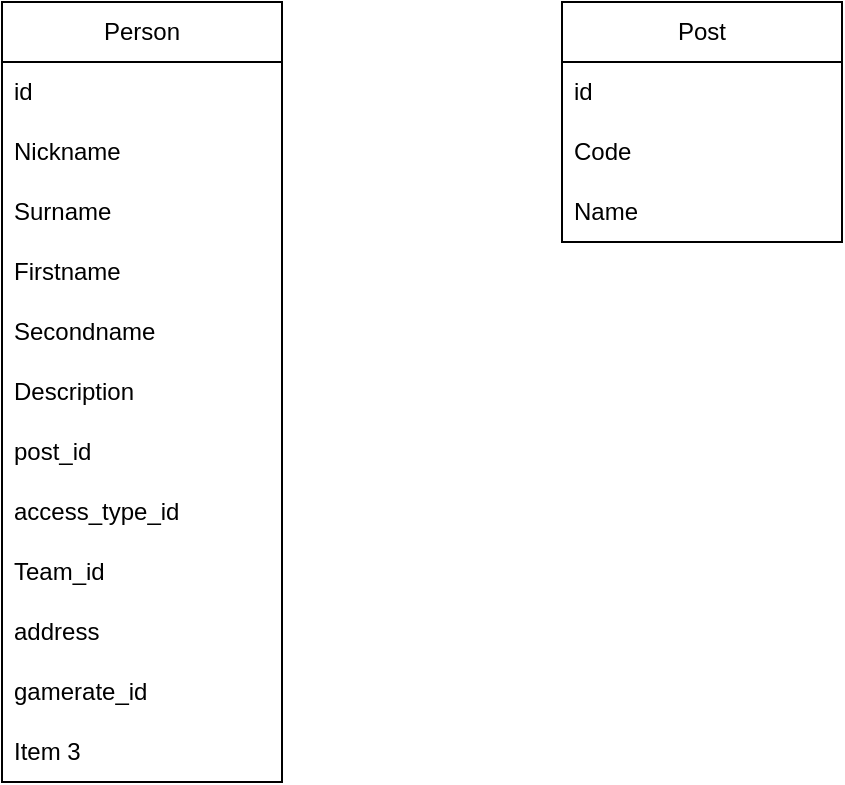 <mxfile version="22.0.8" type="github">
  <diagram name="Страница — 1" id="BH0KUdok1_8wHToIUYDS">
    <mxGraphModel dx="1434" dy="776" grid="1" gridSize="10" guides="1" tooltips="1" connect="1" arrows="1" fold="1" page="1" pageScale="1" pageWidth="827" pageHeight="1169" math="0" shadow="0">
      <root>
        <mxCell id="0" />
        <mxCell id="1" parent="0" />
        <mxCell id="BMj5wqXqnZ3jkg9GxyGE-1" value="Person" style="swimlane;fontStyle=0;childLayout=stackLayout;horizontal=1;startSize=30;horizontalStack=0;resizeParent=1;resizeParentMax=0;resizeLast=0;collapsible=1;marginBottom=0;whiteSpace=wrap;html=1;" vertex="1" parent="1">
          <mxGeometry x="40" y="80" width="140" height="390" as="geometry" />
        </mxCell>
        <mxCell id="BMj5wqXqnZ3jkg9GxyGE-2" value="id" style="text;strokeColor=none;fillColor=none;align=left;verticalAlign=middle;spacingLeft=4;spacingRight=4;overflow=hidden;points=[[0,0.5],[1,0.5]];portConstraint=eastwest;rotatable=0;whiteSpace=wrap;html=1;" vertex="1" parent="BMj5wqXqnZ3jkg9GxyGE-1">
          <mxGeometry y="30" width="140" height="30" as="geometry" />
        </mxCell>
        <mxCell id="BMj5wqXqnZ3jkg9GxyGE-3" value="Nickname" style="text;strokeColor=none;fillColor=none;align=left;verticalAlign=middle;spacingLeft=4;spacingRight=4;overflow=hidden;points=[[0,0.5],[1,0.5]];portConstraint=eastwest;rotatable=0;whiteSpace=wrap;html=1;" vertex="1" parent="BMj5wqXqnZ3jkg9GxyGE-1">
          <mxGeometry y="60" width="140" height="30" as="geometry" />
        </mxCell>
        <mxCell id="BMj5wqXqnZ3jkg9GxyGE-4" value="Surname" style="text;strokeColor=none;fillColor=none;align=left;verticalAlign=middle;spacingLeft=4;spacingRight=4;overflow=hidden;points=[[0,0.5],[1,0.5]];portConstraint=eastwest;rotatable=0;whiteSpace=wrap;html=1;" vertex="1" parent="BMj5wqXqnZ3jkg9GxyGE-1">
          <mxGeometry y="90" width="140" height="30" as="geometry" />
        </mxCell>
        <mxCell id="BMj5wqXqnZ3jkg9GxyGE-6" value="Firstname" style="text;strokeColor=none;fillColor=none;align=left;verticalAlign=middle;spacingLeft=4;spacingRight=4;overflow=hidden;points=[[0,0.5],[1,0.5]];portConstraint=eastwest;rotatable=0;whiteSpace=wrap;html=1;" vertex="1" parent="BMj5wqXqnZ3jkg9GxyGE-1">
          <mxGeometry y="120" width="140" height="30" as="geometry" />
        </mxCell>
        <mxCell id="BMj5wqXqnZ3jkg9GxyGE-7" value="Secondname" style="text;strokeColor=none;fillColor=none;align=left;verticalAlign=middle;spacingLeft=4;spacingRight=4;overflow=hidden;points=[[0,0.5],[1,0.5]];portConstraint=eastwest;rotatable=0;whiteSpace=wrap;html=1;" vertex="1" parent="BMj5wqXqnZ3jkg9GxyGE-1">
          <mxGeometry y="150" width="140" height="30" as="geometry" />
        </mxCell>
        <mxCell id="BMj5wqXqnZ3jkg9GxyGE-11" value="Description" style="text;strokeColor=none;fillColor=none;align=left;verticalAlign=middle;spacingLeft=4;spacingRight=4;overflow=hidden;points=[[0,0.5],[1,0.5]];portConstraint=eastwest;rotatable=0;whiteSpace=wrap;html=1;" vertex="1" parent="BMj5wqXqnZ3jkg9GxyGE-1">
          <mxGeometry y="180" width="140" height="30" as="geometry" />
        </mxCell>
        <mxCell id="BMj5wqXqnZ3jkg9GxyGE-8" value="post_id" style="text;strokeColor=none;fillColor=none;align=left;verticalAlign=middle;spacingLeft=4;spacingRight=4;overflow=hidden;points=[[0,0.5],[1,0.5]];portConstraint=eastwest;rotatable=0;whiteSpace=wrap;html=1;" vertex="1" parent="BMj5wqXqnZ3jkg9GxyGE-1">
          <mxGeometry y="210" width="140" height="30" as="geometry" />
        </mxCell>
        <mxCell id="BMj5wqXqnZ3jkg9GxyGE-9" value="access_type_id" style="text;strokeColor=none;fillColor=none;align=left;verticalAlign=middle;spacingLeft=4;spacingRight=4;overflow=hidden;points=[[0,0.5],[1,0.5]];portConstraint=eastwest;rotatable=0;whiteSpace=wrap;html=1;" vertex="1" parent="BMj5wqXqnZ3jkg9GxyGE-1">
          <mxGeometry y="240" width="140" height="30" as="geometry" />
        </mxCell>
        <mxCell id="BMj5wqXqnZ3jkg9GxyGE-12" value="Team_id" style="text;strokeColor=none;fillColor=none;align=left;verticalAlign=middle;spacingLeft=4;spacingRight=4;overflow=hidden;points=[[0,0.5],[1,0.5]];portConstraint=eastwest;rotatable=0;whiteSpace=wrap;html=1;" vertex="1" parent="BMj5wqXqnZ3jkg9GxyGE-1">
          <mxGeometry y="270" width="140" height="30" as="geometry" />
        </mxCell>
        <mxCell id="BMj5wqXqnZ3jkg9GxyGE-10" value="address" style="text;strokeColor=none;fillColor=none;align=left;verticalAlign=middle;spacingLeft=4;spacingRight=4;overflow=hidden;points=[[0,0.5],[1,0.5]];portConstraint=eastwest;rotatable=0;whiteSpace=wrap;html=1;" vertex="1" parent="BMj5wqXqnZ3jkg9GxyGE-1">
          <mxGeometry y="300" width="140" height="30" as="geometry" />
        </mxCell>
        <mxCell id="BMj5wqXqnZ3jkg9GxyGE-13" value="gamerate_id" style="text;strokeColor=none;fillColor=none;align=left;verticalAlign=middle;spacingLeft=4;spacingRight=4;overflow=hidden;points=[[0,0.5],[1,0.5]];portConstraint=eastwest;rotatable=0;whiteSpace=wrap;html=1;" vertex="1" parent="BMj5wqXqnZ3jkg9GxyGE-1">
          <mxGeometry y="330" width="140" height="30" as="geometry" />
        </mxCell>
        <mxCell id="BMj5wqXqnZ3jkg9GxyGE-14" value="Item 3" style="text;strokeColor=none;fillColor=none;align=left;verticalAlign=middle;spacingLeft=4;spacingRight=4;overflow=hidden;points=[[0,0.5],[1,0.5]];portConstraint=eastwest;rotatable=0;whiteSpace=wrap;html=1;" vertex="1" parent="BMj5wqXqnZ3jkg9GxyGE-1">
          <mxGeometry y="360" width="140" height="30" as="geometry" />
        </mxCell>
        <mxCell id="BMj5wqXqnZ3jkg9GxyGE-15" value="Post" style="swimlane;fontStyle=0;childLayout=stackLayout;horizontal=1;startSize=30;horizontalStack=0;resizeParent=1;resizeParentMax=0;resizeLast=0;collapsible=1;marginBottom=0;whiteSpace=wrap;html=1;" vertex="1" parent="1">
          <mxGeometry x="320" y="80" width="140" height="120" as="geometry" />
        </mxCell>
        <mxCell id="BMj5wqXqnZ3jkg9GxyGE-16" value="id" style="text;strokeColor=none;fillColor=none;align=left;verticalAlign=middle;spacingLeft=4;spacingRight=4;overflow=hidden;points=[[0,0.5],[1,0.5]];portConstraint=eastwest;rotatable=0;whiteSpace=wrap;html=1;" vertex="1" parent="BMj5wqXqnZ3jkg9GxyGE-15">
          <mxGeometry y="30" width="140" height="30" as="geometry" />
        </mxCell>
        <mxCell id="BMj5wqXqnZ3jkg9GxyGE-17" value="Code" style="text;strokeColor=none;fillColor=none;align=left;verticalAlign=middle;spacingLeft=4;spacingRight=4;overflow=hidden;points=[[0,0.5],[1,0.5]];portConstraint=eastwest;rotatable=0;whiteSpace=wrap;html=1;" vertex="1" parent="BMj5wqXqnZ3jkg9GxyGE-15">
          <mxGeometry y="60" width="140" height="30" as="geometry" />
        </mxCell>
        <mxCell id="BMj5wqXqnZ3jkg9GxyGE-18" value="Name" style="text;strokeColor=none;fillColor=none;align=left;verticalAlign=middle;spacingLeft=4;spacingRight=4;overflow=hidden;points=[[0,0.5],[1,0.5]];portConstraint=eastwest;rotatable=0;whiteSpace=wrap;html=1;" vertex="1" parent="BMj5wqXqnZ3jkg9GxyGE-15">
          <mxGeometry y="90" width="140" height="30" as="geometry" />
        </mxCell>
      </root>
    </mxGraphModel>
  </diagram>
</mxfile>
